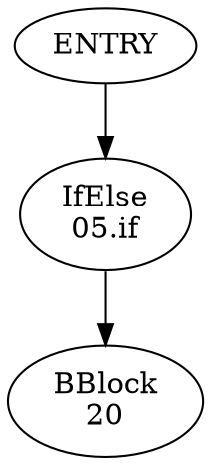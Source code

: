 digraph G {
"ENTRY" -> "05.if"
"05.if" [label="IfElse\n05.if"]
"20" [label="BBlock\n20"]
"05.if" -> "20"
}
